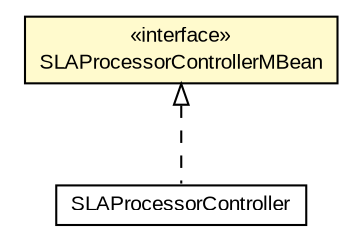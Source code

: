 #!/usr/local/bin/dot
#
# Class diagram 
# Generated by UMLGraph version R5_6-24-gf6e263 (http://www.umlgraph.org/)
#

digraph G {
	edge [fontname="arial",fontsize=10,labelfontname="arial",labelfontsize=10];
	node [fontname="arial",fontsize=10,shape=plaintext];
	nodesep=0.25;
	ranksep=0.5;
	// org.miloss.fgsms.sla.SLAProcessorControllerMBean
	c1042424 [label=<<table title="org.miloss.fgsms.sla.SLAProcessorControllerMBean" border="0" cellborder="1" cellspacing="0" cellpadding="2" port="p" bgcolor="lemonChiffon" href="./SLAProcessorControllerMBean.html">
		<tr><td><table border="0" cellspacing="0" cellpadding="1">
<tr><td align="center" balign="center"> &#171;interface&#187; </td></tr>
<tr><td align="center" balign="center"> SLAProcessorControllerMBean </td></tr>
		</table></td></tr>
		</table>>, URL="./SLAProcessorControllerMBean.html", fontname="arial", fontcolor="black", fontsize=10.0];
	// org.miloss.fgsms.sla.SLAProcessorController
	c1042425 [label=<<table title="org.miloss.fgsms.sla.SLAProcessorController" border="0" cellborder="1" cellspacing="0" cellpadding="2" port="p" href="./SLAProcessorController.html">
		<tr><td><table border="0" cellspacing="0" cellpadding="1">
<tr><td align="center" balign="center"> SLAProcessorController </td></tr>
		</table></td></tr>
		</table>>, URL="./SLAProcessorController.html", fontname="arial", fontcolor="black", fontsize=10.0];
	//org.miloss.fgsms.sla.SLAProcessorController implements org.miloss.fgsms.sla.SLAProcessorControllerMBean
	c1042424:p -> c1042425:p [dir=back,arrowtail=empty,style=dashed];
}

